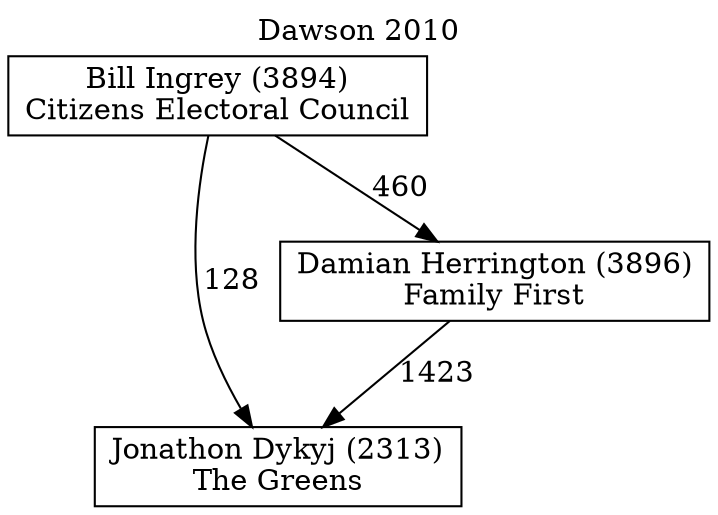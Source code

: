 // House preference flow
digraph "Jonathon Dykyj (2313)_Dawson_2010" {
	graph [label="Dawson 2010" labelloc=t mclimit=10]
	node [shape=box]
	"Jonathon Dykyj (2313)" [label="Jonathon Dykyj (2313)
The Greens"]
	"Damian Herrington (3896)" [label="Damian Herrington (3896)
Family First"]
	"Bill Ingrey (3894)" [label="Bill Ingrey (3894)
Citizens Electoral Council"]
	"Jonathon Dykyj (2313)" [label="Jonathon Dykyj (2313)
The Greens"]
	"Bill Ingrey (3894)" [label="Bill Ingrey (3894)
Citizens Electoral Council"]
	"Bill Ingrey (3894)" [label="Bill Ingrey (3894)
Citizens Electoral Council"]
	"Damian Herrington (3896)" [label="Damian Herrington (3896)
Family First"]
	"Bill Ingrey (3894)" [label="Bill Ingrey (3894)
Citizens Electoral Council"]
	"Bill Ingrey (3894)" [label="Bill Ingrey (3894)
Citizens Electoral Council"]
	"Damian Herrington (3896)" -> "Jonathon Dykyj (2313)" [label=1423]
	"Bill Ingrey (3894)" -> "Damian Herrington (3896)" [label=460]
	"Bill Ingrey (3894)" -> "Jonathon Dykyj (2313)" [label=128]
}

